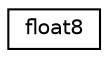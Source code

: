 digraph "Graphical Class Hierarchy"
{
  edge [fontname="Helvetica",fontsize="10",labelfontname="Helvetica",labelfontsize="10"];
  node [fontname="Helvetica",fontsize="10",shape=record];
  rankdir="LR";
  Node1 [label="float8",height=0.2,width=0.4,color="black", fillcolor="white", style="filled",URL="$structfloat8.html"];
}
